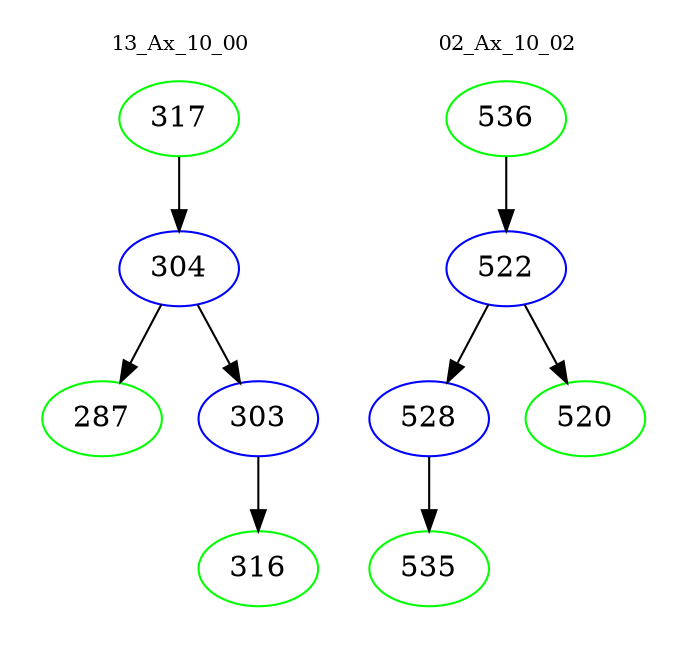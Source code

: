 digraph{
subgraph cluster_0 {
color = white
label = "13_Ax_10_00";
fontsize=10;
T0_317 [label="317", color="green"]
T0_317 -> T0_304 [color="black"]
T0_304 [label="304", color="blue"]
T0_304 -> T0_287 [color="black"]
T0_287 [label="287", color="green"]
T0_304 -> T0_303 [color="black"]
T0_303 [label="303", color="blue"]
T0_303 -> T0_316 [color="black"]
T0_316 [label="316", color="green"]
}
subgraph cluster_1 {
color = white
label = "02_Ax_10_02";
fontsize=10;
T1_536 [label="536", color="green"]
T1_536 -> T1_522 [color="black"]
T1_522 [label="522", color="blue"]
T1_522 -> T1_528 [color="black"]
T1_528 [label="528", color="blue"]
T1_528 -> T1_535 [color="black"]
T1_535 [label="535", color="green"]
T1_522 -> T1_520 [color="black"]
T1_520 [label="520", color="green"]
}
}
